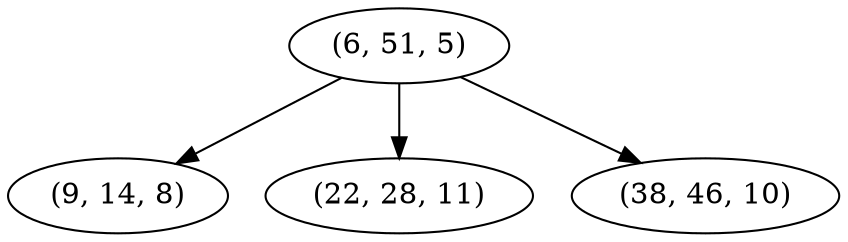 digraph tree {
    "(6, 51, 5)";
    "(9, 14, 8)";
    "(22, 28, 11)";
    "(38, 46, 10)";
    "(6, 51, 5)" -> "(9, 14, 8)";
    "(6, 51, 5)" -> "(22, 28, 11)";
    "(6, 51, 5)" -> "(38, 46, 10)";
}
